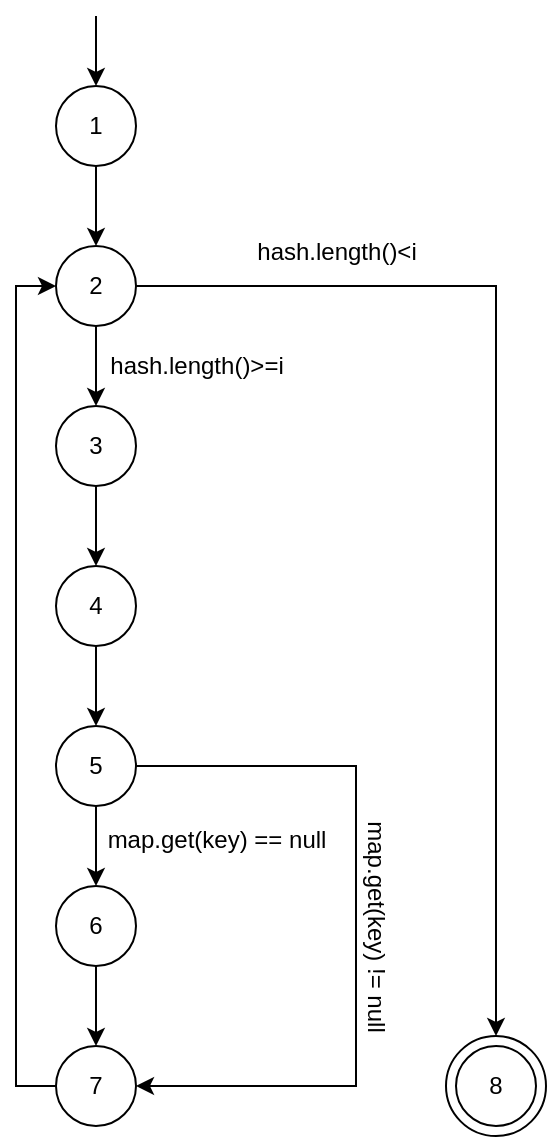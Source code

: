 <mxfile version="13.1.2" type="google"><diagram id="2ouLYV9f9Qt78v6xH9F6" name="Page-1"><mxGraphModel dx="1185" dy="635" grid="1" gridSize="10" guides="1" tooltips="1" connect="1" arrows="1" fold="1" page="1" pageScale="1" pageWidth="291" pageHeight="413" math="0" shadow="0"><root><mxCell id="0"/><mxCell id="1" parent="0"/><mxCell id="w79zmW06QuYVFugDEjj1-30" value="" style="ellipse;whiteSpace=wrap;html=1;aspect=fixed;" vertex="1" parent="1"><mxGeometry x="228" y="520" width="50" height="50" as="geometry"/></mxCell><mxCell id="w79zmW06QuYVFugDEjj1-10" value="8" style="ellipse;whiteSpace=wrap;html=1;aspect=fixed;" vertex="1" parent="1"><mxGeometry x="233" y="525" width="40" height="40" as="geometry"/></mxCell><mxCell id="w79zmW06QuYVFugDEjj1-9" style="edgeStyle=orthogonalEdgeStyle;rounded=0;orthogonalLoop=1;jettySize=auto;html=1;entryX=0.5;entryY=0;entryDx=0;entryDy=0;exitX=0.5;exitY=1;exitDx=0;exitDy=0;" edge="1" parent="1" source="w79zmW06QuYVFugDEjj1-2" target="w79zmW06QuYVFugDEjj1-3"><mxGeometry relative="1" as="geometry"><mxPoint x="53" y="90" as="sourcePoint"/></mxGeometry></mxCell><mxCell id="w79zmW06QuYVFugDEjj1-2" value="1" style="ellipse;whiteSpace=wrap;html=1;aspect=fixed;" vertex="1" parent="1"><mxGeometry x="33" y="45" width="40" height="40" as="geometry"/></mxCell><mxCell id="w79zmW06QuYVFugDEjj1-12" style="edgeStyle=orthogonalEdgeStyle;rounded=0;orthogonalLoop=1;jettySize=auto;html=1;" edge="1" parent="1" source="w79zmW06QuYVFugDEjj1-3"><mxGeometry relative="1" as="geometry"><mxPoint x="253" y="520" as="targetPoint"/><Array as="points"><mxPoint x="253" y="145"/></Array></mxGeometry></mxCell><mxCell id="w79zmW06QuYVFugDEjj1-13" style="edgeStyle=orthogonalEdgeStyle;rounded=0;orthogonalLoop=1;jettySize=auto;html=1;exitX=0.5;exitY=1;exitDx=0;exitDy=0;entryX=0.5;entryY=0;entryDx=0;entryDy=0;" edge="1" parent="1" source="w79zmW06QuYVFugDEjj1-3" target="w79zmW06QuYVFugDEjj1-5"><mxGeometry relative="1" as="geometry"/></mxCell><mxCell id="w79zmW06QuYVFugDEjj1-3" value="2" style="ellipse;whiteSpace=wrap;html=1;aspect=fixed;" vertex="1" parent="1"><mxGeometry x="33" y="125" width="40" height="40" as="geometry"/></mxCell><mxCell id="w79zmW06QuYVFugDEjj1-15" style="edgeStyle=orthogonalEdgeStyle;rounded=0;orthogonalLoop=1;jettySize=auto;html=1;exitX=0.5;exitY=1;exitDx=0;exitDy=0;entryX=0.5;entryY=0;entryDx=0;entryDy=0;" edge="1" parent="1" source="w79zmW06QuYVFugDEjj1-4" target="w79zmW06QuYVFugDEjj1-6"><mxGeometry relative="1" as="geometry"/></mxCell><mxCell id="w79zmW06QuYVFugDEjj1-4" value="4" style="ellipse;whiteSpace=wrap;html=1;aspect=fixed;" vertex="1" parent="1"><mxGeometry x="33" y="285" width="40" height="40" as="geometry"/></mxCell><mxCell id="w79zmW06QuYVFugDEjj1-14" style="edgeStyle=orthogonalEdgeStyle;rounded=0;orthogonalLoop=1;jettySize=auto;html=1;exitX=0.5;exitY=1;exitDx=0;exitDy=0;entryX=0.5;entryY=0;entryDx=0;entryDy=0;" edge="1" parent="1" source="w79zmW06QuYVFugDEjj1-5" target="w79zmW06QuYVFugDEjj1-4"><mxGeometry relative="1" as="geometry"/></mxCell><mxCell id="w79zmW06QuYVFugDEjj1-5" value="3" style="ellipse;whiteSpace=wrap;html=1;aspect=fixed;" vertex="1" parent="1"><mxGeometry x="33" y="205" width="40" height="40" as="geometry"/></mxCell><mxCell id="w79zmW06QuYVFugDEjj1-22" style="edgeStyle=orthogonalEdgeStyle;rounded=0;orthogonalLoop=1;jettySize=auto;html=1;exitX=0.5;exitY=1;exitDx=0;exitDy=0;entryX=0.5;entryY=0;entryDx=0;entryDy=0;" edge="1" parent="1" source="w79zmW06QuYVFugDEjj1-6" target="w79zmW06QuYVFugDEjj1-8"><mxGeometry relative="1" as="geometry"/></mxCell><mxCell id="w79zmW06QuYVFugDEjj1-23" style="edgeStyle=orthogonalEdgeStyle;rounded=0;orthogonalLoop=1;jettySize=auto;html=1;exitX=1;exitY=0.5;exitDx=0;exitDy=0;entryX=1;entryY=0.5;entryDx=0;entryDy=0;" edge="1" parent="1" source="w79zmW06QuYVFugDEjj1-6" target="w79zmW06QuYVFugDEjj1-7"><mxGeometry relative="1" as="geometry"><Array as="points"><mxPoint x="183" y="385"/><mxPoint x="183" y="545"/></Array></mxGeometry></mxCell><mxCell id="w79zmW06QuYVFugDEjj1-6" value="5" style="ellipse;whiteSpace=wrap;html=1;aspect=fixed;" vertex="1" parent="1"><mxGeometry x="33" y="365" width="40" height="40" as="geometry"/></mxCell><mxCell id="w79zmW06QuYVFugDEjj1-25" style="edgeStyle=orthogonalEdgeStyle;rounded=0;orthogonalLoop=1;jettySize=auto;html=1;exitX=0;exitY=0.5;exitDx=0;exitDy=0;entryX=0;entryY=0.5;entryDx=0;entryDy=0;" edge="1" parent="1" source="w79zmW06QuYVFugDEjj1-7" target="w79zmW06QuYVFugDEjj1-3"><mxGeometry relative="1" as="geometry"/></mxCell><mxCell id="w79zmW06QuYVFugDEjj1-7" value="7" style="ellipse;whiteSpace=wrap;html=1;aspect=fixed;" vertex="1" parent="1"><mxGeometry x="33" y="525" width="40" height="40" as="geometry"/></mxCell><mxCell id="w79zmW06QuYVFugDEjj1-24" style="edgeStyle=orthogonalEdgeStyle;rounded=0;orthogonalLoop=1;jettySize=auto;html=1;exitX=0.5;exitY=1;exitDx=0;exitDy=0;entryX=0.5;entryY=0;entryDx=0;entryDy=0;" edge="1" parent="1" source="w79zmW06QuYVFugDEjj1-8" target="w79zmW06QuYVFugDEjj1-7"><mxGeometry relative="1" as="geometry"/></mxCell><mxCell id="w79zmW06QuYVFugDEjj1-8" value="6" style="ellipse;whiteSpace=wrap;html=1;aspect=fixed;" vertex="1" parent="1"><mxGeometry x="33" y="445" width="40" height="40" as="geometry"/></mxCell><mxCell id="w79zmW06QuYVFugDEjj1-26" value="hash.length()&amp;lt;i" style="text;html=1;align=center;verticalAlign=middle;resizable=0;points=[];autosize=1;" vertex="1" parent="1"><mxGeometry x="123" y="118" width="100" height="20" as="geometry"/></mxCell><mxCell id="w79zmW06QuYVFugDEjj1-27" value="hash.length()&amp;gt;=i" style="text;html=1;align=center;verticalAlign=middle;resizable=0;points=[];autosize=1;" vertex="1" parent="1"><mxGeometry x="53" y="175" width="100" height="20" as="geometry"/></mxCell><mxCell id="w79zmW06QuYVFugDEjj1-28" value="map.get(key) == null" style="text;html=1;align=center;verticalAlign=middle;resizable=0;points=[];autosize=1;" vertex="1" parent="1"><mxGeometry x="53" y="412" width="120" height="20" as="geometry"/></mxCell><mxCell id="w79zmW06QuYVFugDEjj1-29" value="map.get(key) != null" style="text;html=1;align=center;verticalAlign=middle;resizable=0;points=[];autosize=1;rotation=90;" vertex="1" parent="1"><mxGeometry x="133" y="455" width="120" height="20" as="geometry"/></mxCell><mxCell id="w79zmW06QuYVFugDEjj1-34" style="edgeStyle=orthogonalEdgeStyle;rounded=0;orthogonalLoop=1;jettySize=auto;html=1;entryX=0.5;entryY=0;entryDx=0;entryDy=0;" edge="1" parent="1" target="w79zmW06QuYVFugDEjj1-2"><mxGeometry relative="1" as="geometry"><mxPoint x="53" y="10" as="sourcePoint"/><mxPoint x="53" y="40" as="targetPoint"/></mxGeometry></mxCell></root></mxGraphModel></diagram></mxfile>